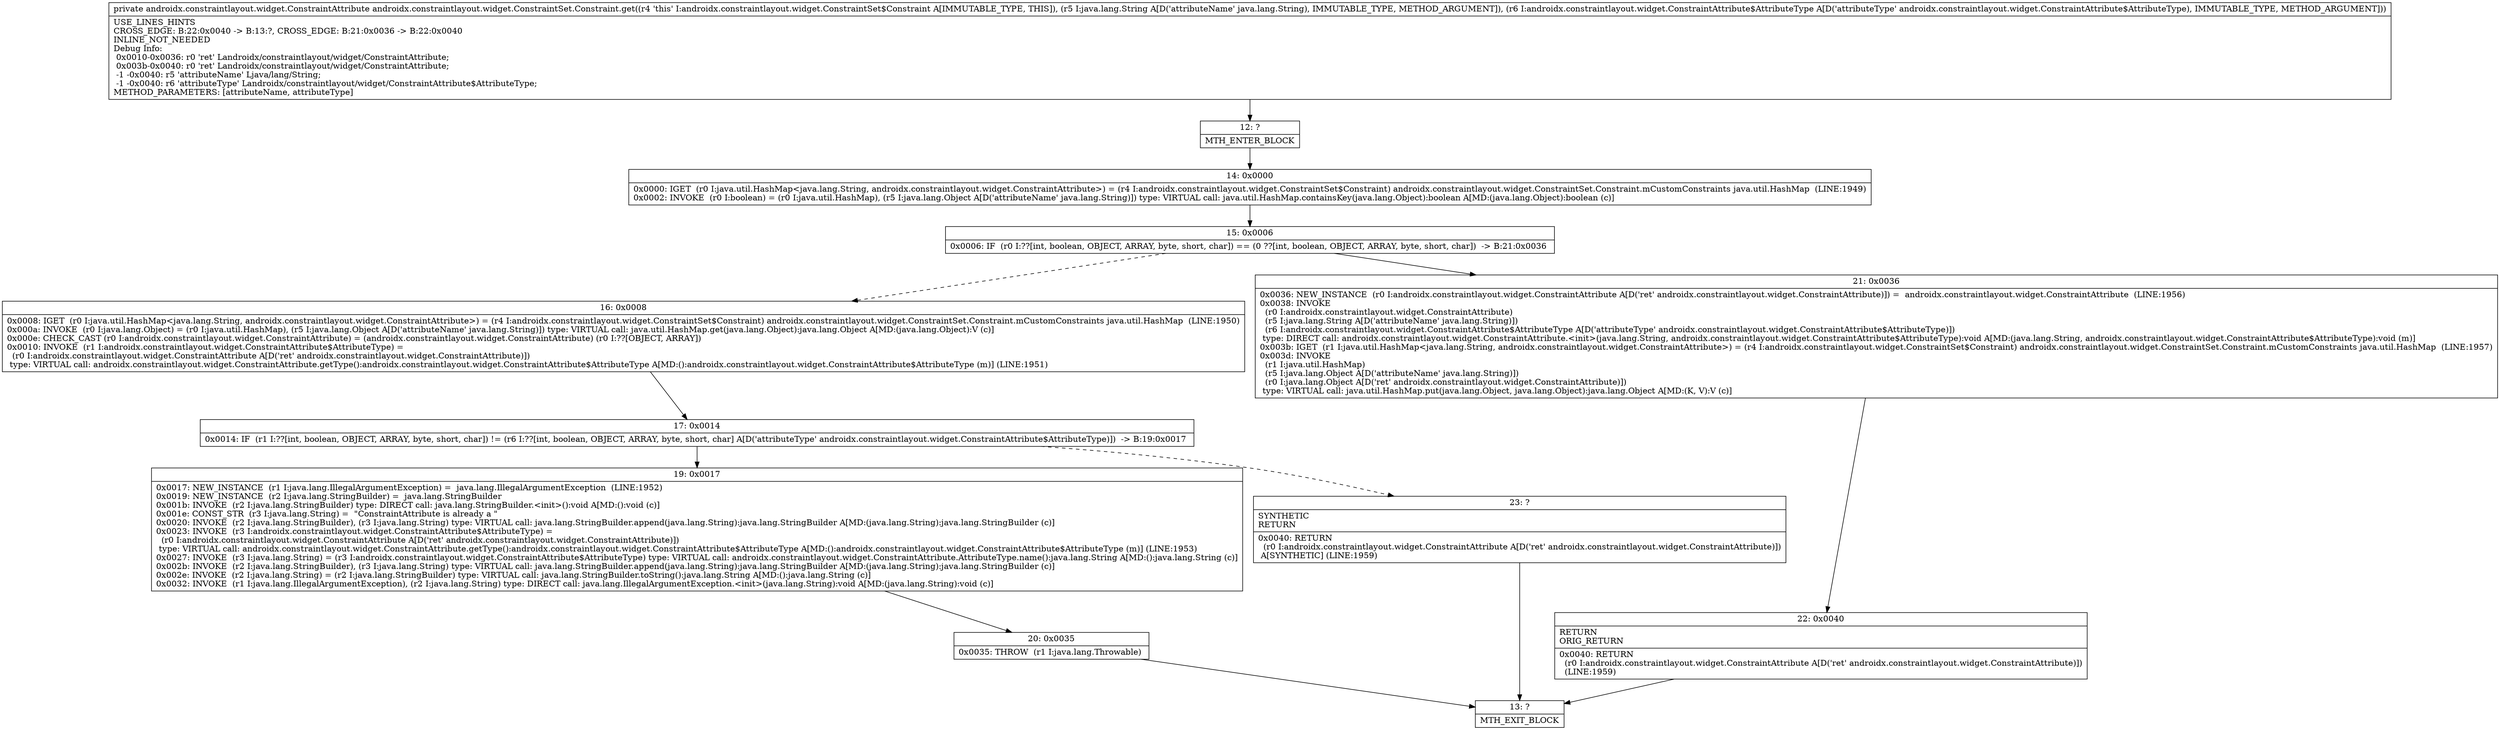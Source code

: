digraph "CFG forandroidx.constraintlayout.widget.ConstraintSet.Constraint.get(Ljava\/lang\/String;Landroidx\/constraintlayout\/widget\/ConstraintAttribute$AttributeType;)Landroidx\/constraintlayout\/widget\/ConstraintAttribute;" {
Node_12 [shape=record,label="{12\:\ ?|MTH_ENTER_BLOCK\l}"];
Node_14 [shape=record,label="{14\:\ 0x0000|0x0000: IGET  (r0 I:java.util.HashMap\<java.lang.String, androidx.constraintlayout.widget.ConstraintAttribute\>) = (r4 I:androidx.constraintlayout.widget.ConstraintSet$Constraint) androidx.constraintlayout.widget.ConstraintSet.Constraint.mCustomConstraints java.util.HashMap  (LINE:1949)\l0x0002: INVOKE  (r0 I:boolean) = (r0 I:java.util.HashMap), (r5 I:java.lang.Object A[D('attributeName' java.lang.String)]) type: VIRTUAL call: java.util.HashMap.containsKey(java.lang.Object):boolean A[MD:(java.lang.Object):boolean (c)]\l}"];
Node_15 [shape=record,label="{15\:\ 0x0006|0x0006: IF  (r0 I:??[int, boolean, OBJECT, ARRAY, byte, short, char]) == (0 ??[int, boolean, OBJECT, ARRAY, byte, short, char])  \-\> B:21:0x0036 \l}"];
Node_16 [shape=record,label="{16\:\ 0x0008|0x0008: IGET  (r0 I:java.util.HashMap\<java.lang.String, androidx.constraintlayout.widget.ConstraintAttribute\>) = (r4 I:androidx.constraintlayout.widget.ConstraintSet$Constraint) androidx.constraintlayout.widget.ConstraintSet.Constraint.mCustomConstraints java.util.HashMap  (LINE:1950)\l0x000a: INVOKE  (r0 I:java.lang.Object) = (r0 I:java.util.HashMap), (r5 I:java.lang.Object A[D('attributeName' java.lang.String)]) type: VIRTUAL call: java.util.HashMap.get(java.lang.Object):java.lang.Object A[MD:(java.lang.Object):V (c)]\l0x000e: CHECK_CAST (r0 I:androidx.constraintlayout.widget.ConstraintAttribute) = (androidx.constraintlayout.widget.ConstraintAttribute) (r0 I:??[OBJECT, ARRAY]) \l0x0010: INVOKE  (r1 I:androidx.constraintlayout.widget.ConstraintAttribute$AttributeType) = \l  (r0 I:androidx.constraintlayout.widget.ConstraintAttribute A[D('ret' androidx.constraintlayout.widget.ConstraintAttribute)])\l type: VIRTUAL call: androidx.constraintlayout.widget.ConstraintAttribute.getType():androidx.constraintlayout.widget.ConstraintAttribute$AttributeType A[MD:():androidx.constraintlayout.widget.ConstraintAttribute$AttributeType (m)] (LINE:1951)\l}"];
Node_17 [shape=record,label="{17\:\ 0x0014|0x0014: IF  (r1 I:??[int, boolean, OBJECT, ARRAY, byte, short, char]) != (r6 I:??[int, boolean, OBJECT, ARRAY, byte, short, char] A[D('attributeType' androidx.constraintlayout.widget.ConstraintAttribute$AttributeType)])  \-\> B:19:0x0017 \l}"];
Node_19 [shape=record,label="{19\:\ 0x0017|0x0017: NEW_INSTANCE  (r1 I:java.lang.IllegalArgumentException) =  java.lang.IllegalArgumentException  (LINE:1952)\l0x0019: NEW_INSTANCE  (r2 I:java.lang.StringBuilder) =  java.lang.StringBuilder \l0x001b: INVOKE  (r2 I:java.lang.StringBuilder) type: DIRECT call: java.lang.StringBuilder.\<init\>():void A[MD:():void (c)]\l0x001e: CONST_STR  (r3 I:java.lang.String) =  \"ConstraintAttribute is already a \" \l0x0020: INVOKE  (r2 I:java.lang.StringBuilder), (r3 I:java.lang.String) type: VIRTUAL call: java.lang.StringBuilder.append(java.lang.String):java.lang.StringBuilder A[MD:(java.lang.String):java.lang.StringBuilder (c)]\l0x0023: INVOKE  (r3 I:androidx.constraintlayout.widget.ConstraintAttribute$AttributeType) = \l  (r0 I:androidx.constraintlayout.widget.ConstraintAttribute A[D('ret' androidx.constraintlayout.widget.ConstraintAttribute)])\l type: VIRTUAL call: androidx.constraintlayout.widget.ConstraintAttribute.getType():androidx.constraintlayout.widget.ConstraintAttribute$AttributeType A[MD:():androidx.constraintlayout.widget.ConstraintAttribute$AttributeType (m)] (LINE:1953)\l0x0027: INVOKE  (r3 I:java.lang.String) = (r3 I:androidx.constraintlayout.widget.ConstraintAttribute$AttributeType) type: VIRTUAL call: androidx.constraintlayout.widget.ConstraintAttribute.AttributeType.name():java.lang.String A[MD:():java.lang.String (c)]\l0x002b: INVOKE  (r2 I:java.lang.StringBuilder), (r3 I:java.lang.String) type: VIRTUAL call: java.lang.StringBuilder.append(java.lang.String):java.lang.StringBuilder A[MD:(java.lang.String):java.lang.StringBuilder (c)]\l0x002e: INVOKE  (r2 I:java.lang.String) = (r2 I:java.lang.StringBuilder) type: VIRTUAL call: java.lang.StringBuilder.toString():java.lang.String A[MD:():java.lang.String (c)]\l0x0032: INVOKE  (r1 I:java.lang.IllegalArgumentException), (r2 I:java.lang.String) type: DIRECT call: java.lang.IllegalArgumentException.\<init\>(java.lang.String):void A[MD:(java.lang.String):void (c)]\l}"];
Node_20 [shape=record,label="{20\:\ 0x0035|0x0035: THROW  (r1 I:java.lang.Throwable) \l}"];
Node_13 [shape=record,label="{13\:\ ?|MTH_EXIT_BLOCK\l}"];
Node_23 [shape=record,label="{23\:\ ?|SYNTHETIC\lRETURN\l|0x0040: RETURN  \l  (r0 I:androidx.constraintlayout.widget.ConstraintAttribute A[D('ret' androidx.constraintlayout.widget.ConstraintAttribute)])\l A[SYNTHETIC] (LINE:1959)\l}"];
Node_21 [shape=record,label="{21\:\ 0x0036|0x0036: NEW_INSTANCE  (r0 I:androidx.constraintlayout.widget.ConstraintAttribute A[D('ret' androidx.constraintlayout.widget.ConstraintAttribute)]) =  androidx.constraintlayout.widget.ConstraintAttribute  (LINE:1956)\l0x0038: INVOKE  \l  (r0 I:androidx.constraintlayout.widget.ConstraintAttribute)\l  (r5 I:java.lang.String A[D('attributeName' java.lang.String)])\l  (r6 I:androidx.constraintlayout.widget.ConstraintAttribute$AttributeType A[D('attributeType' androidx.constraintlayout.widget.ConstraintAttribute$AttributeType)])\l type: DIRECT call: androidx.constraintlayout.widget.ConstraintAttribute.\<init\>(java.lang.String, androidx.constraintlayout.widget.ConstraintAttribute$AttributeType):void A[MD:(java.lang.String, androidx.constraintlayout.widget.ConstraintAttribute$AttributeType):void (m)]\l0x003b: IGET  (r1 I:java.util.HashMap\<java.lang.String, androidx.constraintlayout.widget.ConstraintAttribute\>) = (r4 I:androidx.constraintlayout.widget.ConstraintSet$Constraint) androidx.constraintlayout.widget.ConstraintSet.Constraint.mCustomConstraints java.util.HashMap  (LINE:1957)\l0x003d: INVOKE  \l  (r1 I:java.util.HashMap)\l  (r5 I:java.lang.Object A[D('attributeName' java.lang.String)])\l  (r0 I:java.lang.Object A[D('ret' androidx.constraintlayout.widget.ConstraintAttribute)])\l type: VIRTUAL call: java.util.HashMap.put(java.lang.Object, java.lang.Object):java.lang.Object A[MD:(K, V):V (c)]\l}"];
Node_22 [shape=record,label="{22\:\ 0x0040|RETURN\lORIG_RETURN\l|0x0040: RETURN  \l  (r0 I:androidx.constraintlayout.widget.ConstraintAttribute A[D('ret' androidx.constraintlayout.widget.ConstraintAttribute)])\l  (LINE:1959)\l}"];
MethodNode[shape=record,label="{private androidx.constraintlayout.widget.ConstraintAttribute androidx.constraintlayout.widget.ConstraintSet.Constraint.get((r4 'this' I:androidx.constraintlayout.widget.ConstraintSet$Constraint A[IMMUTABLE_TYPE, THIS]), (r5 I:java.lang.String A[D('attributeName' java.lang.String), IMMUTABLE_TYPE, METHOD_ARGUMENT]), (r6 I:androidx.constraintlayout.widget.ConstraintAttribute$AttributeType A[D('attributeType' androidx.constraintlayout.widget.ConstraintAttribute$AttributeType), IMMUTABLE_TYPE, METHOD_ARGUMENT]))  | USE_LINES_HINTS\lCROSS_EDGE: B:22:0x0040 \-\> B:13:?, CROSS_EDGE: B:21:0x0036 \-\> B:22:0x0040\lINLINE_NOT_NEEDED\lDebug Info:\l  0x0010\-0x0036: r0 'ret' Landroidx\/constraintlayout\/widget\/ConstraintAttribute;\l  0x003b\-0x0040: r0 'ret' Landroidx\/constraintlayout\/widget\/ConstraintAttribute;\l  \-1 \-0x0040: r5 'attributeName' Ljava\/lang\/String;\l  \-1 \-0x0040: r6 'attributeType' Landroidx\/constraintlayout\/widget\/ConstraintAttribute$AttributeType;\lMETHOD_PARAMETERS: [attributeName, attributeType]\l}"];
MethodNode -> Node_12;Node_12 -> Node_14;
Node_14 -> Node_15;
Node_15 -> Node_16[style=dashed];
Node_15 -> Node_21;
Node_16 -> Node_17;
Node_17 -> Node_19;
Node_17 -> Node_23[style=dashed];
Node_19 -> Node_20;
Node_20 -> Node_13;
Node_23 -> Node_13;
Node_21 -> Node_22;
Node_22 -> Node_13;
}


